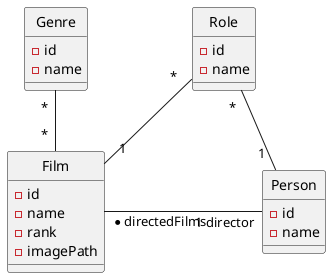 @startuml
class Role {
- id
- name
}

class Film {
- id
- name
- rank
- imagePath
}

class Person {
- id
- name
}

class Genre {
- id
- name
}

Role "  *  " -- "  1  " Person
Role "  *  " -- "  1  " Film
Genre "  *  " -- "  *  " Film

Film "* directedFilms" - "1 director" Person :"                                    "
hide circle
@enduml